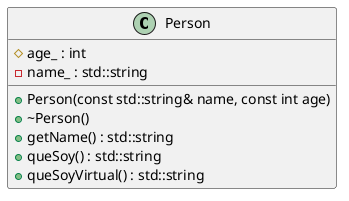 @startuml





/' Objects '/

class Person {
	+Person(const std::string& name, const int age)
	+~Person()
	#age_ : int
	+getName() : std::string
	-name_ : std::string
	+queSoy() : std::string
	+queSoyVirtual() : std::string
}





/' Inheritance relationships '/




/' Aggregation relationships '/



@enduml
